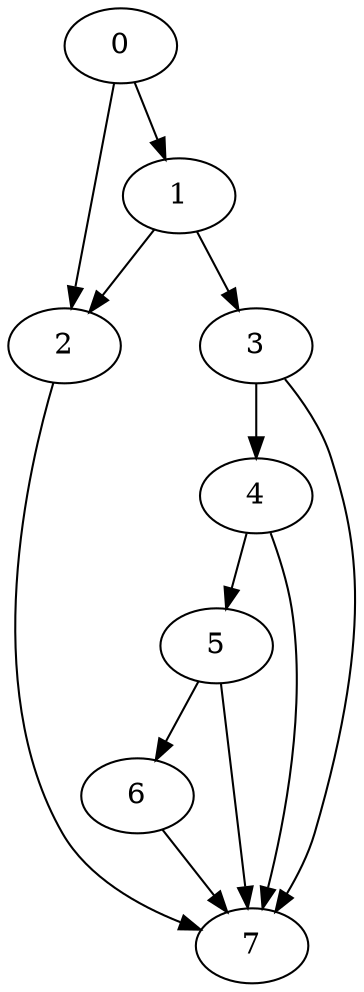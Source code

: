 digraph {
	0
	1
	2
	3
	4
	5
	6
	7
	0 -> 2
	1 -> 2
	1 -> 3
	3 -> 4
	4 -> 5
	5 -> 6
	5 -> 7
	6 -> 7
	2 -> 7
	3 -> 7
	4 -> 7
	0 -> 1
}
